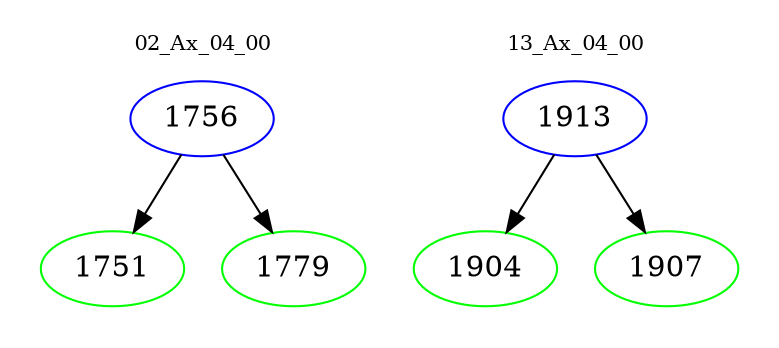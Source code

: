 digraph{
subgraph cluster_0 {
color = white
label = "02_Ax_04_00";
fontsize=10;
T0_1756 [label="1756", color="blue"]
T0_1756 -> T0_1751 [color="black"]
T0_1751 [label="1751", color="green"]
T0_1756 -> T0_1779 [color="black"]
T0_1779 [label="1779", color="green"]
}
subgraph cluster_1 {
color = white
label = "13_Ax_04_00";
fontsize=10;
T1_1913 [label="1913", color="blue"]
T1_1913 -> T1_1904 [color="black"]
T1_1904 [label="1904", color="green"]
T1_1913 -> T1_1907 [color="black"]
T1_1907 [label="1907", color="green"]
}
}
